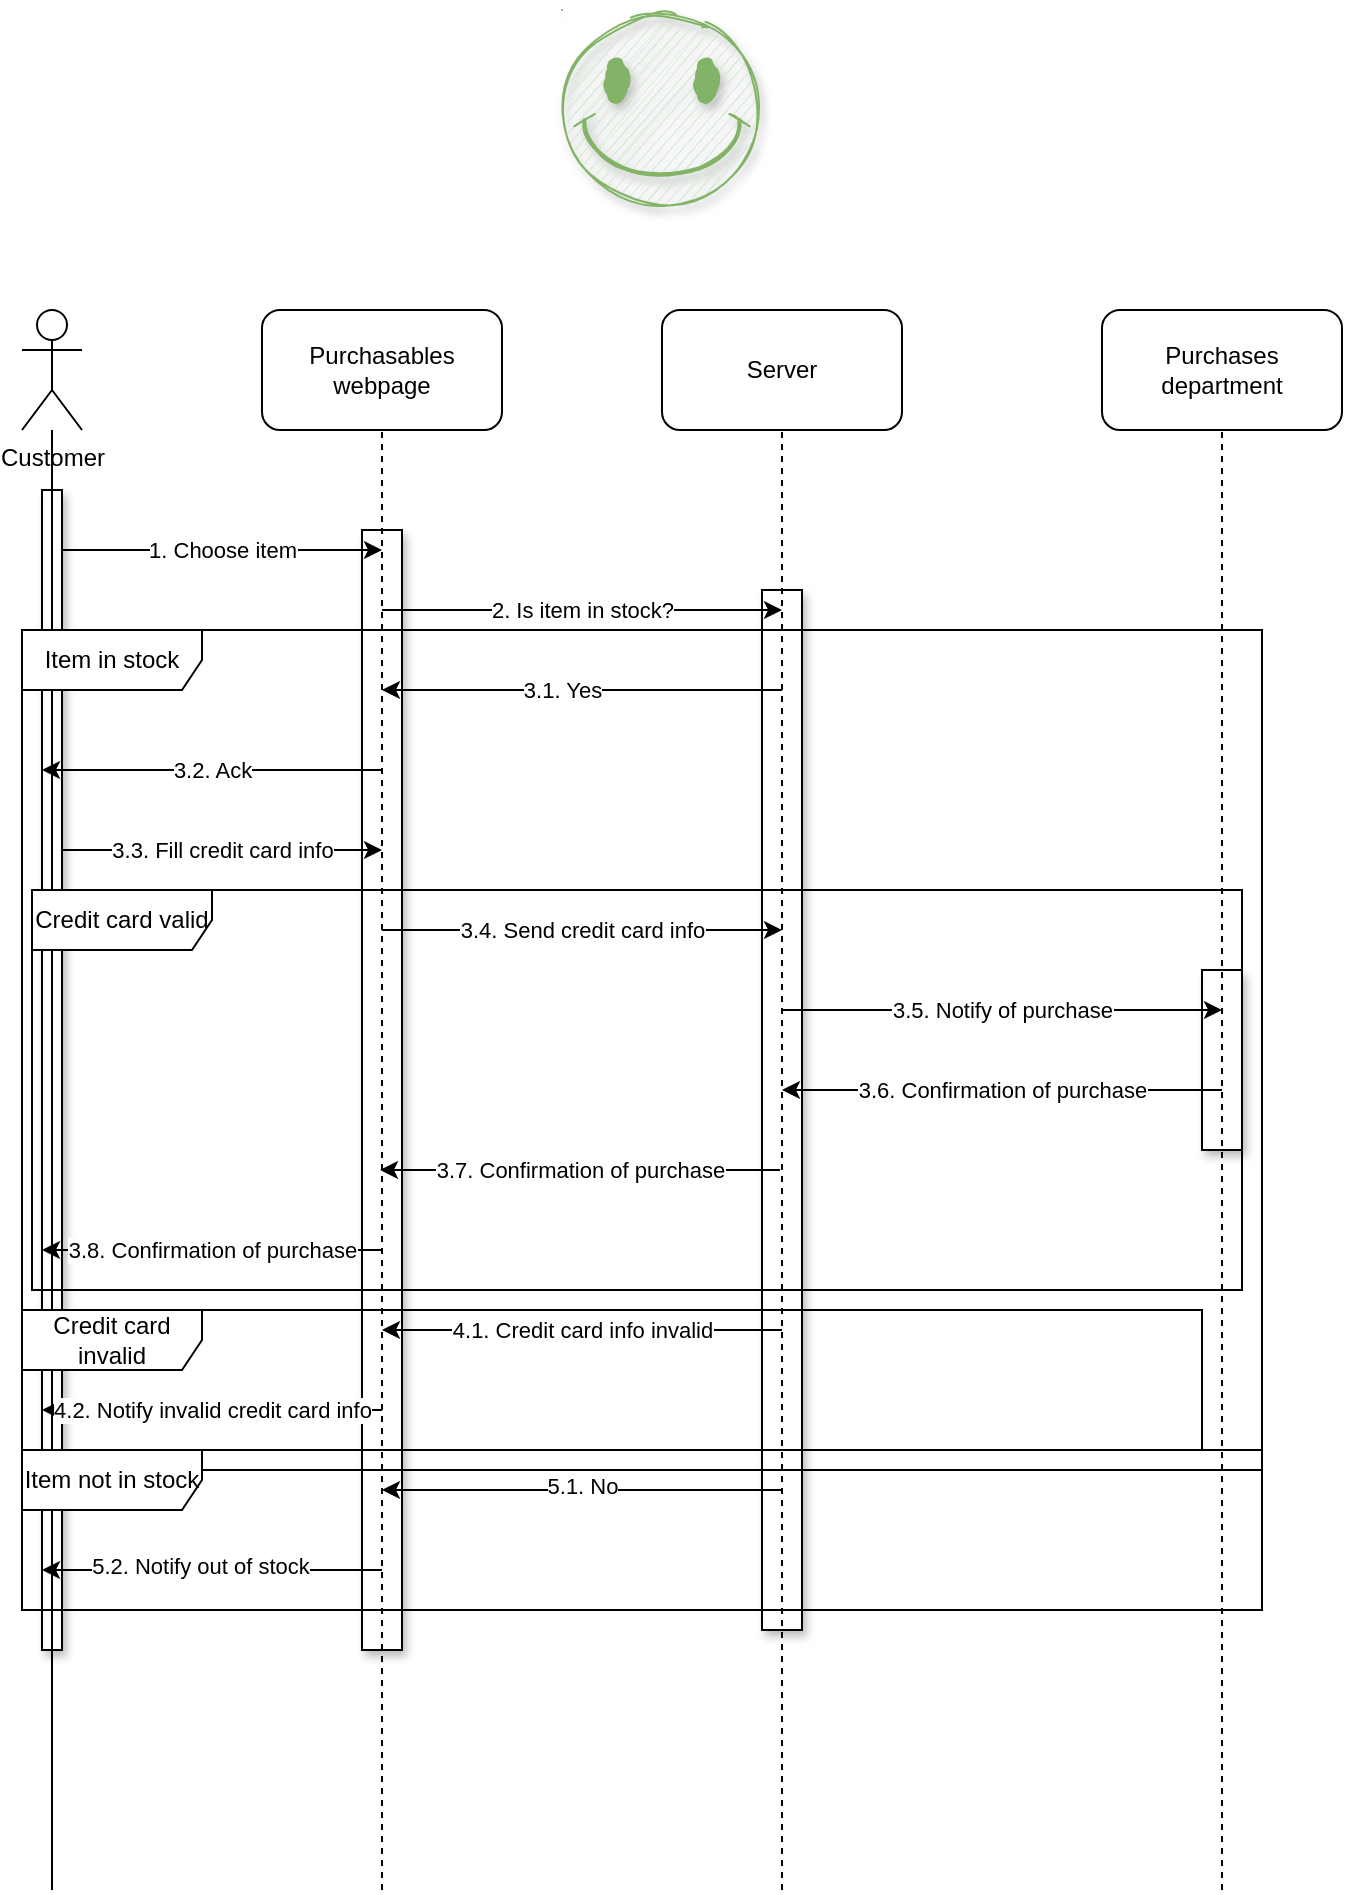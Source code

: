 <mxfile version="14.5.8" type="device"><diagram id="crb8P2-U6dUNtmdFCp9p" name="Page-1"><mxGraphModel dx="1422" dy="726" grid="1" gridSize="10" guides="1" tooltips="1" connect="1" arrows="1" fold="1" page="1" pageScale="1" pageWidth="827" pageHeight="1169" math="0" shadow="0"><root><mxCell id="0"/><mxCell id="1" parent="0"/><mxCell id="lnRwOjDXUm8m9ZAa2rLi-39" value="" style="verticalLabelPosition=bottom;verticalAlign=top;html=1;shape=mxgraph.basic.rect;fillColor2=none;strokeWidth=1;size=20;indent=5;shadow=1;sketch=0;" vertex="1" parent="1"><mxGeometry x="660" y="500" width="20" height="90" as="geometry"/></mxCell><mxCell id="lnRwOjDXUm8m9ZAa2rLi-38" value="" style="verticalLabelPosition=bottom;verticalAlign=top;html=1;shape=mxgraph.basic.rect;fillColor2=none;strokeWidth=1;size=20;indent=5;shadow=1;sketch=0;" vertex="1" parent="1"><mxGeometry x="440" y="310" width="20" height="520" as="geometry"/></mxCell><mxCell id="lnRwOjDXUm8m9ZAa2rLi-37" value="" style="verticalLabelPosition=bottom;verticalAlign=top;html=1;shape=mxgraph.basic.rect;fillColor2=none;strokeWidth=1;size=20;indent=5;shadow=1;sketch=0;" vertex="1" parent="1"><mxGeometry x="240" y="280" width="20" height="560" as="geometry"/></mxCell><mxCell id="lnRwOjDXUm8m9ZAa2rLi-36" value="" style="verticalLabelPosition=bottom;verticalAlign=top;html=1;shape=mxgraph.basic.rect;fillColor2=none;strokeWidth=1;size=20;indent=5;shadow=1;sketch=0;" vertex="1" parent="1"><mxGeometry x="80" y="260" width="10" height="580" as="geometry"/></mxCell><mxCell id="lnRwOjDXUm8m9ZAa2rLi-1" value="&lt;div&gt;Customer&lt;/div&gt;" style="shape=umlActor;verticalLabelPosition=bottom;verticalAlign=top;html=1;outlineConnect=0;" vertex="1" parent="1"><mxGeometry x="70" y="170" width="30" height="60" as="geometry"/></mxCell><mxCell id="lnRwOjDXUm8m9ZAa2rLi-2" value="Purchasables webpage" style="rounded=1;whiteSpace=wrap;html=1;" vertex="1" parent="1"><mxGeometry x="190" y="170" width="120" height="60" as="geometry"/></mxCell><mxCell id="lnRwOjDXUm8m9ZAa2rLi-3" value="Server" style="rounded=1;whiteSpace=wrap;html=1;" vertex="1" parent="1"><mxGeometry x="390" y="170" width="120" height="60" as="geometry"/></mxCell><mxCell id="lnRwOjDXUm8m9ZAa2rLi-4" value="Purchases department" style="rounded=1;whiteSpace=wrap;html=1;" vertex="1" parent="1"><mxGeometry x="610" y="170" width="120" height="60" as="geometry"/></mxCell><mxCell id="lnRwOjDXUm8m9ZAa2rLi-5" value="" style="endArrow=none;dashed=1;html=1;entryX=0.5;entryY=1;entryDx=0;entryDy=0;" edge="1" parent="1" target="lnRwOjDXUm8m9ZAa2rLi-2"><mxGeometry width="50" height="50" relative="1" as="geometry"><mxPoint x="250" y="960" as="sourcePoint"/><mxPoint x="440" y="340" as="targetPoint"/></mxGeometry></mxCell><mxCell id="lnRwOjDXUm8m9ZAa2rLi-6" value="" style="endArrow=none;dashed=1;html=1;entryX=0.5;entryY=1;entryDx=0;entryDy=0;" edge="1" parent="1" target="lnRwOjDXUm8m9ZAa2rLi-3"><mxGeometry width="50" height="50" relative="1" as="geometry"><mxPoint x="450" y="960" as="sourcePoint"/><mxPoint x="250" y="230" as="targetPoint"/><Array as="points"/></mxGeometry></mxCell><mxCell id="lnRwOjDXUm8m9ZAa2rLi-8" value="" style="endArrow=none;dashed=1;html=1;entryX=0.5;entryY=1;entryDx=0;entryDy=0;" edge="1" parent="1" target="lnRwOjDXUm8m9ZAa2rLi-4"><mxGeometry width="50" height="50" relative="1" as="geometry"><mxPoint x="670" y="960" as="sourcePoint"/><mxPoint x="440" y="340" as="targetPoint"/></mxGeometry></mxCell><mxCell id="lnRwOjDXUm8m9ZAa2rLi-9" value="" style="endArrow=none;html=1;" edge="1" parent="1" target="lnRwOjDXUm8m9ZAa2rLi-1"><mxGeometry width="50" height="50" relative="1" as="geometry"><mxPoint x="85" y="960" as="sourcePoint"/><mxPoint x="440" y="340" as="targetPoint"/></mxGeometry></mxCell><mxCell id="lnRwOjDXUm8m9ZAa2rLi-10" value="1. Choose item" style="endArrow=classic;html=1;" edge="1" parent="1"><mxGeometry width="50" height="50" relative="1" as="geometry"><mxPoint x="90" y="290" as="sourcePoint"/><mxPoint x="250" y="290" as="targetPoint"/></mxGeometry></mxCell><mxCell id="lnRwOjDXUm8m9ZAa2rLi-11" value="2. Is item in stock?" style="endArrow=classic;html=1;" edge="1" parent="1"><mxGeometry width="50" height="50" relative="1" as="geometry"><mxPoint x="250" y="320" as="sourcePoint"/><mxPoint x="450" y="320" as="targetPoint"/></mxGeometry></mxCell><mxCell id="lnRwOjDXUm8m9ZAa2rLi-12" value="3.1. Yes" style="endArrow=classic;html=1;" edge="1" parent="1"><mxGeometry x="0.1" width="50" height="50" relative="1" as="geometry"><mxPoint x="450" y="360" as="sourcePoint"/><mxPoint x="250" y="360" as="targetPoint"/><Array as="points"><mxPoint x="350" y="360"/></Array><mxPoint as="offset"/></mxGeometry></mxCell><mxCell id="lnRwOjDXUm8m9ZAa2rLi-13" value="&lt;div&gt;3.2. Ack&lt;/div&gt;" style="endArrow=classic;html=1;" edge="1" parent="1"><mxGeometry width="50" height="50" relative="1" as="geometry"><mxPoint x="250" y="400" as="sourcePoint"/><mxPoint x="80" y="400" as="targetPoint"/></mxGeometry></mxCell><mxCell id="lnRwOjDXUm8m9ZAa2rLi-14" value="3.3. Fill credit card info" style="endArrow=classic;html=1;" edge="1" parent="1"><mxGeometry width="50" height="50" relative="1" as="geometry"><mxPoint x="90" y="440" as="sourcePoint"/><mxPoint x="250" y="440" as="targetPoint"/></mxGeometry></mxCell><mxCell id="lnRwOjDXUm8m9ZAa2rLi-15" value="3.4. Send credit card info" style="endArrow=classic;html=1;" edge="1" parent="1"><mxGeometry width="50" height="50" relative="1" as="geometry"><mxPoint x="250" y="480" as="sourcePoint"/><mxPoint x="450" y="480" as="targetPoint"/></mxGeometry></mxCell><mxCell id="lnRwOjDXUm8m9ZAa2rLi-17" value="3.5. Notify of purchase" style="endArrow=classic;html=1;" edge="1" parent="1"><mxGeometry width="50" height="50" relative="1" as="geometry"><mxPoint x="450" y="520" as="sourcePoint"/><mxPoint x="670" y="520" as="targetPoint"/></mxGeometry></mxCell><mxCell id="lnRwOjDXUm8m9ZAa2rLi-18" value="3.6. Confirmation of purchase" style="endArrow=classic;html=1;" edge="1" parent="1"><mxGeometry width="50" height="50" relative="1" as="geometry"><mxPoint x="670" y="560" as="sourcePoint"/><mxPoint x="450" y="560" as="targetPoint"/></mxGeometry></mxCell><mxCell id="lnRwOjDXUm8m9ZAa2rLi-19" value="3.7. Confirmation of purchase" style="endArrow=classic;html=1;" edge="1" parent="1"><mxGeometry width="50" height="50" relative="1" as="geometry"><mxPoint x="449" y="600" as="sourcePoint"/><mxPoint x="249" y="600" as="targetPoint"/></mxGeometry></mxCell><mxCell id="lnRwOjDXUm8m9ZAa2rLi-20" value="3.8. Confirmation of purchase" style="endArrow=classic;html=1;" edge="1" parent="1"><mxGeometry width="50" height="50" relative="1" as="geometry"><mxPoint x="250" y="640" as="sourcePoint"/><mxPoint x="80" y="640" as="targetPoint"/></mxGeometry></mxCell><mxCell id="lnRwOjDXUm8m9ZAa2rLi-21" value="4.1. Credit card info invalid" style="endArrow=classic;html=1;" edge="1" parent="1"><mxGeometry width="50" height="50" relative="1" as="geometry"><mxPoint x="450" y="680" as="sourcePoint"/><mxPoint x="250" y="680" as="targetPoint"/></mxGeometry></mxCell><mxCell id="lnRwOjDXUm8m9ZAa2rLi-22" value="4.2. Notify invalid credit card info" style="endArrow=classic;html=1;" edge="1" parent="1"><mxGeometry width="50" height="50" relative="1" as="geometry"><mxPoint x="250" y="720" as="sourcePoint"/><mxPoint x="80" y="720" as="targetPoint"/></mxGeometry></mxCell><mxCell id="lnRwOjDXUm8m9ZAa2rLi-23" value="" style="endArrow=classic;html=1;" edge="1" parent="1"><mxGeometry width="50" height="50" relative="1" as="geometry"><mxPoint x="450" y="760" as="sourcePoint"/><mxPoint x="250" y="760" as="targetPoint"/></mxGeometry></mxCell><mxCell id="lnRwOjDXUm8m9ZAa2rLi-24" value="&lt;div&gt;5.1. No&lt;/div&gt;" style="edgeLabel;html=1;align=center;verticalAlign=middle;resizable=0;points=[];" vertex="1" connectable="0" parent="lnRwOjDXUm8m9ZAa2rLi-23"><mxGeometry x="-0.44" y="-2" relative="1" as="geometry"><mxPoint x="-44" as="offset"/></mxGeometry></mxCell><mxCell id="lnRwOjDXUm8m9ZAa2rLi-25" value="5" style="endArrow=classic;html=1;" edge="1" parent="1"><mxGeometry width="50" height="50" relative="1" as="geometry"><mxPoint x="250" y="800" as="sourcePoint"/><mxPoint x="80" y="800" as="targetPoint"/></mxGeometry></mxCell><mxCell id="lnRwOjDXUm8m9ZAa2rLi-26" value="5.2. Notify out of stock" style="edgeLabel;html=1;align=center;verticalAlign=middle;resizable=0;points=[];" vertex="1" connectable="0" parent="lnRwOjDXUm8m9ZAa2rLi-25"><mxGeometry x="-0.44" y="-2" relative="1" as="geometry"><mxPoint x="-44" as="offset"/></mxGeometry></mxCell><mxCell id="lnRwOjDXUm8m9ZAa2rLi-29" value="" style="verticalLabelPosition=bottom;verticalAlign=top;html=1;shape=mxgraph.basic.smiley;fillColor=#d5e8d4;strokeColor=#82b366;shadow=1;sketch=1;" vertex="1" parent="1"><mxGeometry x="340" y="20" width="100" height="100" as="geometry"/></mxCell><mxCell id="lnRwOjDXUm8m9ZAa2rLi-30" value="&lt;div&gt;Item in stock&lt;/div&gt;" style="shape=umlFrame;whiteSpace=wrap;html=1;width=90;height=30;" vertex="1" parent="1"><mxGeometry x="70" y="330" width="620" height="420" as="geometry"/></mxCell><mxCell id="lnRwOjDXUm8m9ZAa2rLi-31" value="Credit card valid" style="shape=umlFrame;whiteSpace=wrap;html=1;width=90;height=30;" vertex="1" parent="1"><mxGeometry x="75" y="460" width="605" height="200" as="geometry"/></mxCell><mxCell id="lnRwOjDXUm8m9ZAa2rLi-32" value="Credit card invalid" style="shape=umlFrame;whiteSpace=wrap;html=1;width=90;height=30;" vertex="1" parent="1"><mxGeometry x="70" y="670" width="590" height="70" as="geometry"/></mxCell><mxCell id="lnRwOjDXUm8m9ZAa2rLi-33" value="&lt;div&gt;Item not in stock&lt;/div&gt;" style="shape=umlFrame;whiteSpace=wrap;html=1;width=90;height=30;" vertex="1" parent="1"><mxGeometry x="70" y="740" width="620" height="80" as="geometry"/></mxCell></root></mxGraphModel></diagram></mxfile>